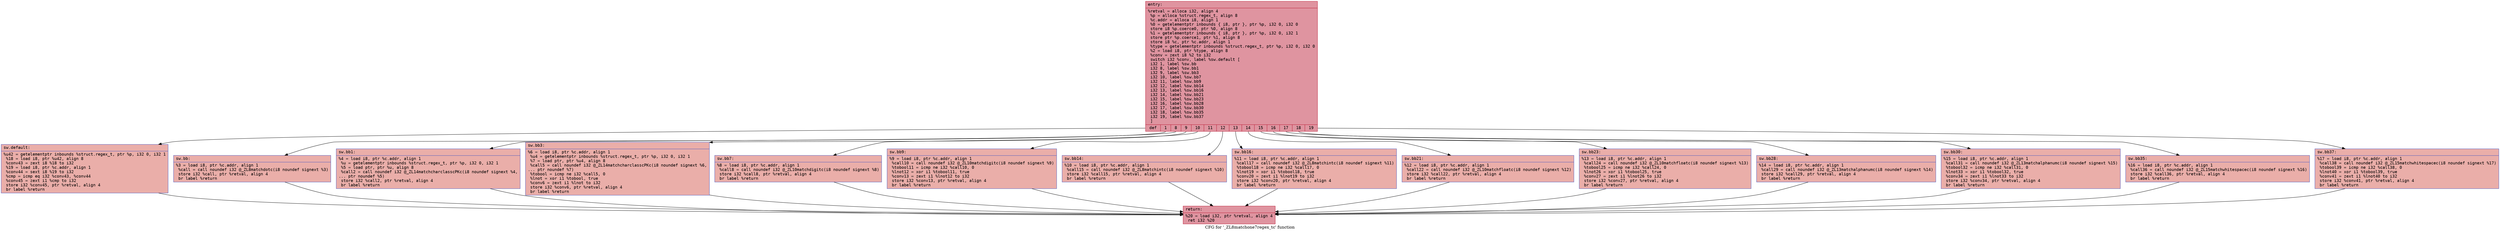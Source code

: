 digraph "CFG for '_ZL8matchone7regex_tc' function" {
	label="CFG for '_ZL8matchone7regex_tc' function";

	Node0x558416616880 [shape=record,color="#b70d28ff", style=filled, fillcolor="#b70d2870" fontname="Courier",label="{entry:\l|  %retval = alloca i32, align 4\l  %p = alloca %struct.regex_t, align 8\l  %c.addr = alloca i8, align 1\l  %0 = getelementptr inbounds \{ i8, ptr \}, ptr %p, i32 0, i32 0\l  store i8 %p.coerce0, ptr %0, align 8\l  %1 = getelementptr inbounds \{ i8, ptr \}, ptr %p, i32 0, i32 1\l  store ptr %p.coerce1, ptr %1, align 8\l  store i8 %c, ptr %c.addr, align 1\l  %type = getelementptr inbounds %struct.regex_t, ptr %p, i32 0, i32 0\l  %2 = load i8, ptr %type, align 8\l  %conv = zext i8 %2 to i32\l  switch i32 %conv, label %sw.default [\l    i32 1, label %sw.bb\l    i32 8, label %sw.bb1\l    i32 9, label %sw.bb3\l    i32 10, label %sw.bb7\l    i32 11, label %sw.bb9\l    i32 12, label %sw.bb14\l    i32 13, label %sw.bb16\l    i32 14, label %sw.bb21\l    i32 15, label %sw.bb23\l    i32 16, label %sw.bb28\l    i32 17, label %sw.bb30\l    i32 18, label %sw.bb35\l    i32 19, label %sw.bb37\l  ]\l|{<s0>def|<s1>1|<s2>8|<s3>9|<s4>10|<s5>11|<s6>12|<s7>13|<s8>14|<s9>15|<s10>16|<s11>17|<s12>18|<s13>19}}"];
	Node0x558416616880:s0 -> Node0x558416616f60[tooltip="entry -> sw.default\nProbability 7.14%" ];
	Node0x558416616880:s1 -> Node0x558416616fb0[tooltip="entry -> sw.bb\nProbability 7.14%" ];
	Node0x558416616880:s2 -> Node0x558416617020[tooltip="entry -> sw.bb1\nProbability 7.14%" ];
	Node0x558416616880:s3 -> Node0x558416617090[tooltip="entry -> sw.bb3\nProbability 7.14%" ];
	Node0x558416616880:s4 -> Node0x5584166172a0[tooltip="entry -> sw.bb7\nProbability 7.14%" ];
	Node0x558416616880:s5 -> Node0x558416617370[tooltip="entry -> sw.bb9\nProbability 7.14%" ];
	Node0x558416616880:s6 -> Node0x558416617440[tooltip="entry -> sw.bb14\nProbability 7.14%" ];
	Node0x558416616880:s7 -> Node0x558416617510[tooltip="entry -> sw.bb16\nProbability 7.14%" ];
	Node0x558416616880:s8 -> Node0x5584166175e0[tooltip="entry -> sw.bb21\nProbability 7.14%" ];
	Node0x558416616880:s9 -> Node0x5584166176b0[tooltip="entry -> sw.bb23\nProbability 7.14%" ];
	Node0x558416616880:s10 -> Node0x558416617780[tooltip="entry -> sw.bb28\nProbability 7.14%" ];
	Node0x558416616880:s11 -> Node0x558416617850[tooltip="entry -> sw.bb30\nProbability 7.14%" ];
	Node0x558416616880:s12 -> Node0x558416617950[tooltip="entry -> sw.bb35\nProbability 7.14%" ];
	Node0x558416616880:s13 -> Node0x5584167bf460[tooltip="entry -> sw.bb37\nProbability 7.14%" ];
	Node0x558416616fb0 [shape=record,color="#3d50c3ff", style=filled, fillcolor="#d0473d70" fontname="Courier",label="{sw.bb:\l|  %3 = load i8, ptr %c.addr, align 1\l  %call = call noundef i32 @_ZL8matchdotc(i8 noundef signext %3)\l  store i32 %call, ptr %retval, align 4\l  br label %return\l}"];
	Node0x558416616fb0 -> Node0x5584167bfbb0[tooltip="sw.bb -> return\nProbability 100.00%" ];
	Node0x558416617020 [shape=record,color="#3d50c3ff", style=filled, fillcolor="#d0473d70" fontname="Courier",label="{sw.bb1:\l|  %4 = load i8, ptr %c.addr, align 1\l  %u = getelementptr inbounds %struct.regex_t, ptr %p, i32 0, i32 1\l  %5 = load ptr, ptr %u, align 8\l  %call2 = call noundef i32 @_ZL14matchcharclasscPKc(i8 noundef signext %4,\l... ptr noundef %5)\l  store i32 %call2, ptr %retval, align 4\l  br label %return\l}"];
	Node0x558416617020 -> Node0x5584167bfbb0[tooltip="sw.bb1 -> return\nProbability 100.00%" ];
	Node0x558416617090 [shape=record,color="#3d50c3ff", style=filled, fillcolor="#d0473d70" fontname="Courier",label="{sw.bb3:\l|  %6 = load i8, ptr %c.addr, align 1\l  %u4 = getelementptr inbounds %struct.regex_t, ptr %p, i32 0, i32 1\l  %7 = load ptr, ptr %u4, align 8\l  %call5 = call noundef i32 @_ZL14matchcharclasscPKc(i8 noundef signext %6,\l... ptr noundef %7)\l  %tobool = icmp ne i32 %call5, 0\l  %lnot = xor i1 %tobool, true\l  %conv6 = zext i1 %lnot to i32\l  store i32 %conv6, ptr %retval, align 4\l  br label %return\l}"];
	Node0x558416617090 -> Node0x5584167bfbb0[tooltip="sw.bb3 -> return\nProbability 100.00%" ];
	Node0x5584166172a0 [shape=record,color="#3d50c3ff", style=filled, fillcolor="#d0473d70" fontname="Courier",label="{sw.bb7:\l|  %8 = load i8, ptr %c.addr, align 1\l  %call8 = call noundef i32 @_ZL10matchdigitc(i8 noundef signext %8)\l  store i32 %call8, ptr %retval, align 4\l  br label %return\l}"];
	Node0x5584166172a0 -> Node0x5584167bfbb0[tooltip="sw.bb7 -> return\nProbability 100.00%" ];
	Node0x558416617370 [shape=record,color="#3d50c3ff", style=filled, fillcolor="#d0473d70" fontname="Courier",label="{sw.bb9:\l|  %9 = load i8, ptr %c.addr, align 1\l  %call10 = call noundef i32 @_ZL10matchdigitc(i8 noundef signext %9)\l  %tobool11 = icmp ne i32 %call10, 0\l  %lnot12 = xor i1 %tobool11, true\l  %conv13 = zext i1 %lnot12 to i32\l  store i32 %conv13, ptr %retval, align 4\l  br label %return\l}"];
	Node0x558416617370 -> Node0x5584167bfbb0[tooltip="sw.bb9 -> return\nProbability 100.00%" ];
	Node0x558416617440 [shape=record,color="#3d50c3ff", style=filled, fillcolor="#d0473d70" fontname="Courier",label="{sw.bb14:\l|  %10 = load i8, ptr %c.addr, align 1\l  %call15 = call noundef i32 @_ZL8matchintc(i8 noundef signext %10)\l  store i32 %call15, ptr %retval, align 4\l  br label %return\l}"];
	Node0x558416617440 -> Node0x5584167bfbb0[tooltip="sw.bb14 -> return\nProbability 100.00%" ];
	Node0x558416617510 [shape=record,color="#3d50c3ff", style=filled, fillcolor="#d0473d70" fontname="Courier",label="{sw.bb16:\l|  %11 = load i8, ptr %c.addr, align 1\l  %call17 = call noundef i32 @_ZL8matchintc(i8 noundef signext %11)\l  %tobool18 = icmp ne i32 %call17, 0\l  %lnot19 = xor i1 %tobool18, true\l  %conv20 = zext i1 %lnot19 to i32\l  store i32 %conv20, ptr %retval, align 4\l  br label %return\l}"];
	Node0x558416617510 -> Node0x5584167bfbb0[tooltip="sw.bb16 -> return\nProbability 100.00%" ];
	Node0x5584166175e0 [shape=record,color="#3d50c3ff", style=filled, fillcolor="#d0473d70" fontname="Courier",label="{sw.bb21:\l|  %12 = load i8, ptr %c.addr, align 1\l  %call22 = call noundef i32 @_ZL10matchfloatc(i8 noundef signext %12)\l  store i32 %call22, ptr %retval, align 4\l  br label %return\l}"];
	Node0x5584166175e0 -> Node0x5584167bfbb0[tooltip="sw.bb21 -> return\nProbability 100.00%" ];
	Node0x5584166176b0 [shape=record,color="#3d50c3ff", style=filled, fillcolor="#d0473d70" fontname="Courier",label="{sw.bb23:\l|  %13 = load i8, ptr %c.addr, align 1\l  %call24 = call noundef i32 @_ZL10matchfloatc(i8 noundef signext %13)\l  %tobool25 = icmp ne i32 %call24, 0\l  %lnot26 = xor i1 %tobool25, true\l  %conv27 = zext i1 %lnot26 to i32\l  store i32 %conv27, ptr %retval, align 4\l  br label %return\l}"];
	Node0x5584166176b0 -> Node0x5584167bfbb0[tooltip="sw.bb23 -> return\nProbability 100.00%" ];
	Node0x558416617780 [shape=record,color="#3d50c3ff", style=filled, fillcolor="#d0473d70" fontname="Courier",label="{sw.bb28:\l|  %14 = load i8, ptr %c.addr, align 1\l  %call29 = call noundef i32 @_ZL13matchalphanumc(i8 noundef signext %14)\l  store i32 %call29, ptr %retval, align 4\l  br label %return\l}"];
	Node0x558416617780 -> Node0x5584167bfbb0[tooltip="sw.bb28 -> return\nProbability 100.00%" ];
	Node0x558416617850 [shape=record,color="#3d50c3ff", style=filled, fillcolor="#d0473d70" fontname="Courier",label="{sw.bb30:\l|  %15 = load i8, ptr %c.addr, align 1\l  %call31 = call noundef i32 @_ZL13matchalphanumc(i8 noundef signext %15)\l  %tobool32 = icmp ne i32 %call31, 0\l  %lnot33 = xor i1 %tobool32, true\l  %conv34 = zext i1 %lnot33 to i32\l  store i32 %conv34, ptr %retval, align 4\l  br label %return\l}"];
	Node0x558416617850 -> Node0x5584167bfbb0[tooltip="sw.bb30 -> return\nProbability 100.00%" ];
	Node0x558416617950 [shape=record,color="#3d50c3ff", style=filled, fillcolor="#d0473d70" fontname="Courier",label="{sw.bb35:\l|  %16 = load i8, ptr %c.addr, align 1\l  %call36 = call noundef i32 @_ZL15matchwhitespacec(i8 noundef signext %16)\l  store i32 %call36, ptr %retval, align 4\l  br label %return\l}"];
	Node0x558416617950 -> Node0x5584167bfbb0[tooltip="sw.bb35 -> return\nProbability 100.00%" ];
	Node0x5584167bf460 [shape=record,color="#3d50c3ff", style=filled, fillcolor="#d0473d70" fontname="Courier",label="{sw.bb37:\l|  %17 = load i8, ptr %c.addr, align 1\l  %call38 = call noundef i32 @_ZL15matchwhitespacec(i8 noundef signext %17)\l  %tobool39 = icmp ne i32 %call38, 0\l  %lnot40 = xor i1 %tobool39, true\l  %conv41 = zext i1 %lnot40 to i32\l  store i32 %conv41, ptr %retval, align 4\l  br label %return\l}"];
	Node0x5584167bf460 -> Node0x5584167bfbb0[tooltip="sw.bb37 -> return\nProbability 100.00%" ];
	Node0x558416616f60 [shape=record,color="#3d50c3ff", style=filled, fillcolor="#d0473d70" fontname="Courier",label="{sw.default:\l|  %u42 = getelementptr inbounds %struct.regex_t, ptr %p, i32 0, i32 1\l  %18 = load i8, ptr %u42, align 8\l  %conv43 = zext i8 %18 to i32\l  %19 = load i8, ptr %c.addr, align 1\l  %conv44 = sext i8 %19 to i32\l  %cmp = icmp eq i32 %conv43, %conv44\l  %conv45 = zext i1 %cmp to i32\l  store i32 %conv45, ptr %retval, align 4\l  br label %return\l}"];
	Node0x558416616f60 -> Node0x5584167bfbb0[tooltip="sw.default -> return\nProbability 100.00%" ];
	Node0x5584167bfbb0 [shape=record,color="#b70d28ff", style=filled, fillcolor="#b70d2870" fontname="Courier",label="{return:\l|  %20 = load i32, ptr %retval, align 4\l  ret i32 %20\l}"];
}
